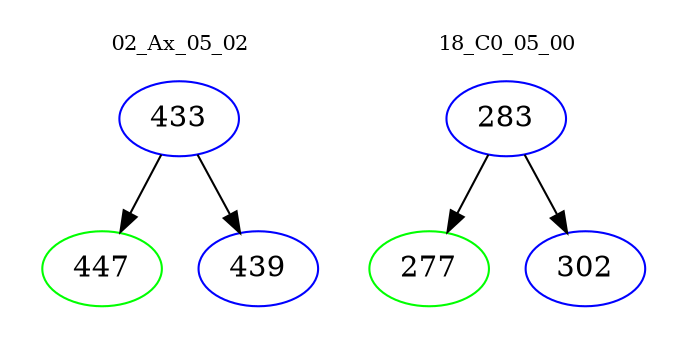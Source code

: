 digraph{
subgraph cluster_0 {
color = white
label = "02_Ax_05_02";
fontsize=10;
T0_433 [label="433", color="blue"]
T0_433 -> T0_447 [color="black"]
T0_447 [label="447", color="green"]
T0_433 -> T0_439 [color="black"]
T0_439 [label="439", color="blue"]
}
subgraph cluster_1 {
color = white
label = "18_C0_05_00";
fontsize=10;
T1_283 [label="283", color="blue"]
T1_283 -> T1_277 [color="black"]
T1_277 [label="277", color="green"]
T1_283 -> T1_302 [color="black"]
T1_302 [label="302", color="blue"]
}
}
